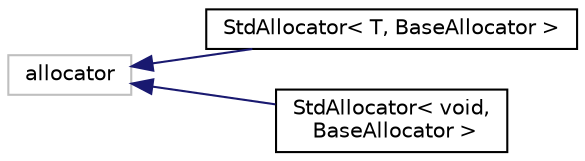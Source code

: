 digraph "Graphical Class Hierarchy"
{
 // LATEX_PDF_SIZE
  edge [fontname="Helvetica",fontsize="10",labelfontname="Helvetica",labelfontsize="10"];
  node [fontname="Helvetica",fontsize="10",shape=record];
  rankdir="LR";
  Node136 [label="allocator",height=0.2,width=0.4,color="grey75", fillcolor="white", style="filled",tooltip=" "];
  Node136 -> Node0 [dir="back",color="midnightblue",fontsize="10",style="solid",fontname="Helvetica"];
  Node0 [label="StdAllocator\< T, BaseAllocator \>",height=0.2,width=0.4,color="black", fillcolor="white", style="filled",URL="$class_std_allocator.html",tooltip=" "];
  Node136 -> Node138 [dir="back",color="midnightblue",fontsize="10",style="solid",fontname="Helvetica"];
  Node138 [label="StdAllocator\< void,\l BaseAllocator \>",height=0.2,width=0.4,color="black", fillcolor="white", style="filled",URL="$class_std_allocator_3_01void_00_01_base_allocator_01_4.html",tooltip=" "];
}
